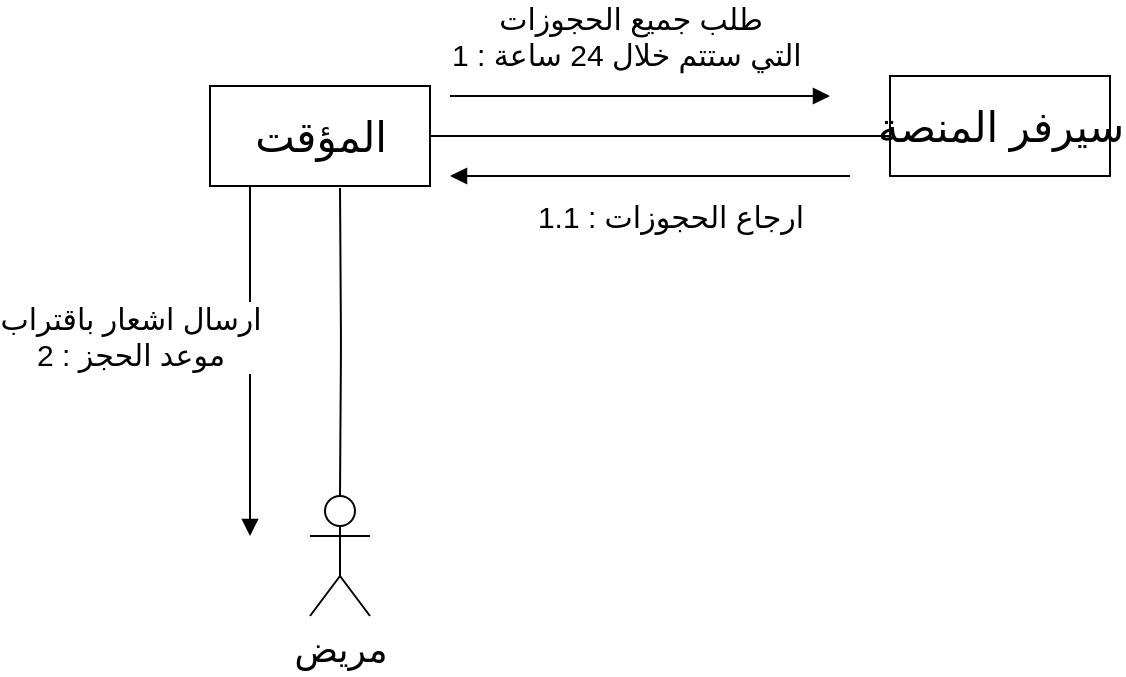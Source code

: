 <mxfile version="13.9.9" type="device"><diagram id="c7xp8rQVwhgOp0RBT11Q" name="Page-1"><mxGraphModel dx="1024" dy="592" grid="1" gridSize="10" guides="1" tooltips="1" connect="1" arrows="1" fold="1" page="1" pageScale="1" pageWidth="850" pageHeight="1100" math="0" shadow="0"><root><mxCell id="0"/><mxCell id="1" parent="0"/><mxCell id="JNGxIHDjrW_dfdN5OcTJ-1" value="&lt;font style=&quot;font-size: 21px&quot;&gt;المؤقت&lt;/font&gt;" style="html=1;" vertex="1" parent="1"><mxGeometry x="170" y="525" width="110" height="50" as="geometry"/></mxCell><mxCell id="JNGxIHDjrW_dfdN5OcTJ-2" value="" style="endArrow=none;html=1;edgeStyle=orthogonalEdgeStyle;exitX=1;exitY=0.5;exitDx=0;exitDy=0;entryX=0;entryY=0.6;entryDx=0;entryDy=0;entryPerimeter=0;" edge="1" parent="1" source="JNGxIHDjrW_dfdN5OcTJ-1" target="JNGxIHDjrW_dfdN5OcTJ-7"><mxGeometry relative="1" as="geometry"><mxPoint x="270" y="385" as="sourcePoint"/><mxPoint x="500" y="550" as="targetPoint"/></mxGeometry></mxCell><mxCell id="JNGxIHDjrW_dfdN5OcTJ-3" value="&lt;font style=&quot;font-size: 18px&quot;&gt;مريض&lt;/font&gt;" style="shape=umlActor;verticalLabelPosition=bottom;verticalAlign=top;html=1;outlineConnect=0;" vertex="1" parent="1"><mxGeometry x="220" y="730" width="30" height="60" as="geometry"/></mxCell><mxCell id="JNGxIHDjrW_dfdN5OcTJ-4" value="" style="endArrow=block;endFill=1;html=1;edgeStyle=orthogonalEdgeStyle;align=left;verticalAlign=top;" edge="1" parent="1"><mxGeometry x="-1" relative="1" as="geometry"><mxPoint x="290" y="530" as="sourcePoint"/><mxPoint x="480" y="530" as="targetPoint"/><Array as="points"><mxPoint x="290" y="530"/></Array></mxGeometry></mxCell><mxCell id="JNGxIHDjrW_dfdN5OcTJ-5" value="&lt;span style=&quot;font-size: 15px&quot;&gt;طلب جميع الحجوزات&lt;br&gt;1 : التي ستتم خلال 24 ساعة&amp;nbsp;&lt;/span&gt;" style="edgeLabel;html=1;align=center;verticalAlign=middle;resizable=0;points=[];" vertex="1" connectable="0" parent="JNGxIHDjrW_dfdN5OcTJ-4"><mxGeometry x="0.26" y="3" relative="1" as="geometry"><mxPoint x="-30" y="-27" as="offset"/></mxGeometry></mxCell><mxCell id="JNGxIHDjrW_dfdN5OcTJ-7" value="&lt;font style=&quot;font-size: 21px&quot;&gt;سيرفر المنصة&lt;/font&gt;" style="html=1;" vertex="1" parent="1"><mxGeometry x="510" y="520" width="110" height="50" as="geometry"/></mxCell><mxCell id="JNGxIHDjrW_dfdN5OcTJ-8" value="" style="endArrow=block;endFill=1;html=1;edgeStyle=orthogonalEdgeStyle;align=left;verticalAlign=top;" edge="1" parent="1"><mxGeometry x="-1" relative="1" as="geometry"><mxPoint x="490" y="570" as="sourcePoint"/><mxPoint x="290.0" y="570" as="targetPoint"/><Array as="points"><mxPoint x="400" y="570"/><mxPoint x="400" y="570"/></Array></mxGeometry></mxCell><mxCell id="JNGxIHDjrW_dfdN5OcTJ-9" value="&lt;div style=&quot;direction: rtl&quot;&gt;&lt;span style=&quot;font-size: 15px&quot;&gt;ارجاع الحجوزات : 1.1&lt;/span&gt;&lt;/div&gt;" style="edgeLabel;html=1;align=center;verticalAlign=middle;resizable=0;points=[];" vertex="1" connectable="0" parent="JNGxIHDjrW_dfdN5OcTJ-8"><mxGeometry x="0.26" y="3" relative="1" as="geometry"><mxPoint x="36.21" y="17" as="offset"/></mxGeometry></mxCell><mxCell id="JNGxIHDjrW_dfdN5OcTJ-12" value="" style="endArrow=none;html=1;edgeStyle=orthogonalEdgeStyle;" edge="1" parent="1" target="JNGxIHDjrW_dfdN5OcTJ-3"><mxGeometry relative="1" as="geometry"><mxPoint x="235" y="576" as="sourcePoint"/><mxPoint x="520" y="560" as="targetPoint"/></mxGeometry></mxCell><mxCell id="JNGxIHDjrW_dfdN5OcTJ-13" value="" style="endArrow=block;endFill=1;html=1;edgeStyle=orthogonalEdgeStyle;align=left;verticalAlign=top;" edge="1" parent="1"><mxGeometry x="-1" relative="1" as="geometry"><mxPoint x="190" y="575" as="sourcePoint"/><mxPoint x="190" y="750" as="targetPoint"/><Array as="points"><mxPoint x="190" y="575"/></Array></mxGeometry></mxCell><mxCell id="JNGxIHDjrW_dfdN5OcTJ-15" value="&lt;font style=&quot;font-size: 15px&quot;&gt;ارسال اشعار باقتراب&lt;br&gt;2 : موعد الحجز&lt;/font&gt;" style="edgeLabel;html=1;align=center;verticalAlign=middle;resizable=0;points=[];" vertex="1" connectable="0" parent="JNGxIHDjrW_dfdN5OcTJ-13"><mxGeometry x="-0.293" relative="1" as="geometry"><mxPoint x="-60" y="12.93" as="offset"/></mxGeometry></mxCell></root></mxGraphModel></diagram></mxfile>